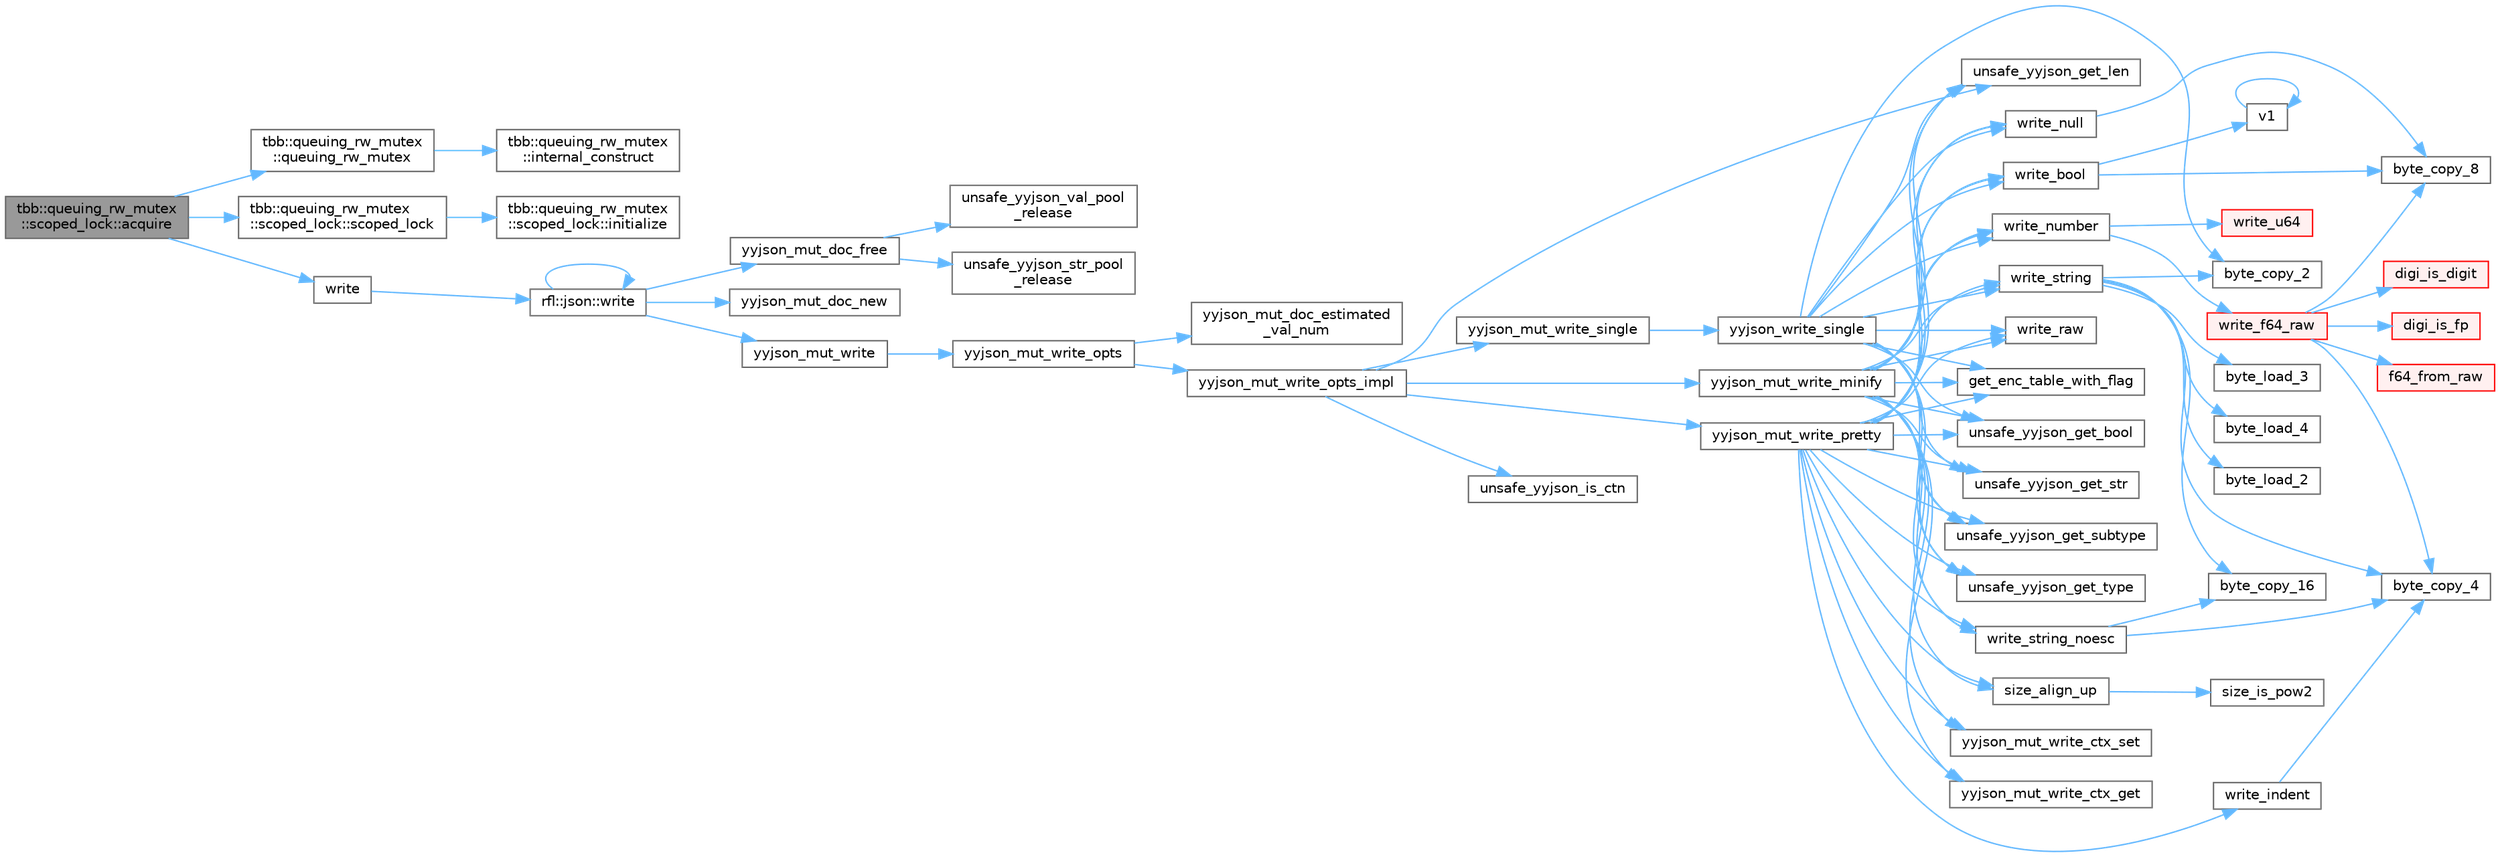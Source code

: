 digraph "tbb::queuing_rw_mutex::scoped_lock::acquire"
{
 // LATEX_PDF_SIZE
  bgcolor="transparent";
  edge [fontname=Helvetica,fontsize=10,labelfontname=Helvetica,labelfontsize=10];
  node [fontname=Helvetica,fontsize=10,shape=box,height=0.2,width=0.4];
  rankdir="LR";
  Node1 [id="Node000001",label="tbb::queuing_rw_mutex\l::scoped_lock::acquire",height=0.2,width=0.4,color="gray40", fillcolor="grey60", style="filled", fontcolor="black",tooltip="Acquire lock on given mutex."];
  Node1 -> Node2 [id="edge1_Node000001_Node000002",color="steelblue1",style="solid",tooltip=" "];
  Node2 [id="Node000002",label="tbb::queuing_rw_mutex\l::queuing_rw_mutex",height=0.2,width=0.4,color="grey40", fillcolor="white", style="filled",URL="$classtbb_1_1queuing__rw__mutex.html#a23de1ac415b6f54b778c8fd6ec6073e0",tooltip="Construct unacquired mutex."];
  Node2 -> Node3 [id="edge2_Node000002_Node000003",color="steelblue1",style="solid",tooltip=" "];
  Node3 [id="Node000003",label="tbb::queuing_rw_mutex\l::internal_construct",height=0.2,width=0.4,color="grey40", fillcolor="white", style="filled",URL="$classtbb_1_1queuing__rw__mutex.html#af0d7ca1c9b3aeb7d16baf16e0da3ce6a",tooltip=" "];
  Node1 -> Node4 [id="edge3_Node000001_Node000004",color="steelblue1",style="solid",tooltip=" "];
  Node4 [id="Node000004",label="tbb::queuing_rw_mutex\l::scoped_lock::scoped_lock",height=0.2,width=0.4,color="grey40", fillcolor="white", style="filled",URL="$classtbb_1_1queuing__rw__mutex_1_1scoped__lock.html#a1ae3792726dcff8da1f2c5366fb2b754",tooltip="Construct lock that has not acquired a mutex."];
  Node4 -> Node5 [id="edge4_Node000004_Node000005",color="steelblue1",style="solid",tooltip=" "];
  Node5 [id="Node000005",label="tbb::queuing_rw_mutex\l::scoped_lock::initialize",height=0.2,width=0.4,color="grey40", fillcolor="white", style="filled",URL="$classtbb_1_1queuing__rw__mutex_1_1scoped__lock.html#a080c26691aad8bac8947724114e5f664",tooltip="Initialize fields to mean \"no lock held\"."];
  Node1 -> Node6 [id="edge5_Node000001_Node000006",color="steelblue1",style="solid",tooltip=" "];
  Node6 [id="Node000006",label="write",height=0.2,width=0.4,color="grey40", fillcolor="white", style="filled",URL="$json_2write__and__read_8hpp.html#a8d72d49ed34d37da786334a55f22b909",tooltip=" "];
  Node6 -> Node7 [id="edge6_Node000006_Node000007",color="steelblue1",style="solid",tooltip=" "];
  Node7 [id="Node000007",label="rfl::json::write",height=0.2,width=0.4,color="grey40", fillcolor="white", style="filled",URL="$namespacerfl_1_1json.html#af39a23539424555b8c970d12a58e547f",tooltip="Returns a JSON string."];
  Node7 -> Node7 [id="edge7_Node000007_Node000007",color="steelblue1",style="solid",tooltip=" "];
  Node7 -> Node8 [id="edge8_Node000007_Node000008",color="steelblue1",style="solid",tooltip=" "];
  Node8 [id="Node000008",label="yyjson_mut_doc_free",height=0.2,width=0.4,color="grey40", fillcolor="white", style="filled",URL="$yyjson_8c.html#a473b53dd223f25a117a6fe3b543bfdb1",tooltip=" "];
  Node8 -> Node9 [id="edge9_Node000008_Node000009",color="steelblue1",style="solid",tooltip=" "];
  Node9 [id="Node000009",label="unsafe_yyjson_str_pool\l_release",height=0.2,width=0.4,color="grey40", fillcolor="white", style="filled",URL="$yyjson_8c.html#a68827985804124f8d26d256b07877cf9",tooltip=" "];
  Node8 -> Node10 [id="edge10_Node000008_Node000010",color="steelblue1",style="solid",tooltip=" "];
  Node10 [id="Node000010",label="unsafe_yyjson_val_pool\l_release",height=0.2,width=0.4,color="grey40", fillcolor="white", style="filled",URL="$yyjson_8c.html#a423ab190d8ce947af71ff1a45ab76805",tooltip=" "];
  Node7 -> Node11 [id="edge11_Node000007_Node000011",color="steelblue1",style="solid",tooltip=" "];
  Node11 [id="Node000011",label="yyjson_mut_doc_new",height=0.2,width=0.4,color="grey40", fillcolor="white", style="filled",URL="$yyjson_8c.html#a94a8c1c5f4e47e11e268d7f4c0e4cb1a",tooltip=" "];
  Node7 -> Node12 [id="edge12_Node000007_Node000012",color="steelblue1",style="solid",tooltip=" "];
  Node12 [id="Node000012",label="yyjson_mut_write",height=0.2,width=0.4,color="grey40", fillcolor="white", style="filled",URL="$yyjson_8h.html#a881e2ee3f487385810829df8bc675f1f",tooltip=" "];
  Node12 -> Node13 [id="edge13_Node000012_Node000013",color="steelblue1",style="solid",tooltip=" "];
  Node13 [id="Node000013",label="yyjson_mut_write_opts",height=0.2,width=0.4,color="grey40", fillcolor="white", style="filled",URL="$yyjson_8c.html#a43932e149602ddfcd9257648ea36e553",tooltip=" "];
  Node13 -> Node14 [id="edge14_Node000013_Node000014",color="steelblue1",style="solid",tooltip=" "];
  Node14 [id="Node000014",label="yyjson_mut_doc_estimated\l_val_num",height=0.2,width=0.4,color="grey40", fillcolor="white", style="filled",URL="$yyjson_8c.html#ac9cfbe501c1317baf92c53571c7333ee",tooltip=" "];
  Node13 -> Node15 [id="edge15_Node000013_Node000015",color="steelblue1",style="solid",tooltip=" "];
  Node15 [id="Node000015",label="yyjson_mut_write_opts_impl",height=0.2,width=0.4,color="grey40", fillcolor="white", style="filled",URL="$yyjson_8c.html#a9419498fed912dda63693d15ff91c74c",tooltip=" "];
  Node15 -> Node16 [id="edge16_Node000015_Node000016",color="steelblue1",style="solid",tooltip=" "];
  Node16 [id="Node000016",label="unsafe_yyjson_get_len",height=0.2,width=0.4,color="grey40", fillcolor="white", style="filled",URL="$yyjson_8h.html#a445bf8a7f9981e4797bf95db944ddf8f",tooltip=" "];
  Node15 -> Node17 [id="edge17_Node000015_Node000017",color="steelblue1",style="solid",tooltip=" "];
  Node17 [id="Node000017",label="unsafe_yyjson_is_ctn",height=0.2,width=0.4,color="grey40", fillcolor="white", style="filled",URL="$yyjson_8h.html#afe1e8995e63d29297d569c4a848bf5a2",tooltip=" "];
  Node15 -> Node18 [id="edge18_Node000015_Node000018",color="steelblue1",style="solid",tooltip=" "];
  Node18 [id="Node000018",label="yyjson_mut_write_minify",height=0.2,width=0.4,color="grey40", fillcolor="white", style="filled",URL="$yyjson_8c.html#a41b0f7caeaed5e6075fdbad6e37daa44",tooltip=" "];
  Node18 -> Node19 [id="edge19_Node000018_Node000019",color="steelblue1",style="solid",tooltip=" "];
  Node19 [id="Node000019",label="get_enc_table_with_flag",height=0.2,width=0.4,color="grey40", fillcolor="white", style="filled",URL="$yyjson_8c.html#a4b810e39a1c70f479ea48f4b6be239b0",tooltip=" "];
  Node18 -> Node20 [id="edge20_Node000018_Node000020",color="steelblue1",style="solid",tooltip=" "];
  Node20 [id="Node000020",label="size_align_up",height=0.2,width=0.4,color="grey40", fillcolor="white", style="filled",URL="$yyjson_8c.html#aee0ecba3f0e01a145a4bd084c40b53b6",tooltip=" "];
  Node20 -> Node21 [id="edge21_Node000020_Node000021",color="steelblue1",style="solid",tooltip=" "];
  Node21 [id="Node000021",label="size_is_pow2",height=0.2,width=0.4,color="grey40", fillcolor="white", style="filled",URL="$yyjson_8c.html#a9c435a75a5fc566d5382ba2646704a18",tooltip=" "];
  Node18 -> Node22 [id="edge22_Node000018_Node000022",color="steelblue1",style="solid",tooltip=" "];
  Node22 [id="Node000022",label="unsafe_yyjson_get_bool",height=0.2,width=0.4,color="grey40", fillcolor="white", style="filled",URL="$yyjson_8h.html#a3ef8c1e13a7f67eead2d945125769f90",tooltip=" "];
  Node18 -> Node16 [id="edge23_Node000018_Node000016",color="steelblue1",style="solid",tooltip=" "];
  Node18 -> Node23 [id="edge24_Node000018_Node000023",color="steelblue1",style="solid",tooltip=" "];
  Node23 [id="Node000023",label="unsafe_yyjson_get_str",height=0.2,width=0.4,color="grey40", fillcolor="white", style="filled",URL="$yyjson_8h.html#a879b3c14194afd5b60d663640998c020",tooltip=" "];
  Node18 -> Node24 [id="edge25_Node000018_Node000024",color="steelblue1",style="solid",tooltip=" "];
  Node24 [id="Node000024",label="unsafe_yyjson_get_subtype",height=0.2,width=0.4,color="grey40", fillcolor="white", style="filled",URL="$yyjson_8h.html#a735848e46f26bfe3dfb333c7f890205e",tooltip=" "];
  Node18 -> Node25 [id="edge26_Node000018_Node000025",color="steelblue1",style="solid",tooltip=" "];
  Node25 [id="Node000025",label="unsafe_yyjson_get_type",height=0.2,width=0.4,color="grey40", fillcolor="white", style="filled",URL="$yyjson_8h.html#a25aa2b2a33dccb9af7da4576b3cbe6ab",tooltip=" "];
  Node18 -> Node26 [id="edge27_Node000018_Node000026",color="steelblue1",style="solid",tooltip=" "];
  Node26 [id="Node000026",label="write_bool",height=0.2,width=0.4,color="grey40", fillcolor="white", style="filled",URL="$yyjson_8c.html#a8f48aafc5963521f3da75e2448f0d084",tooltip=" "];
  Node26 -> Node27 [id="edge28_Node000026_Node000027",color="steelblue1",style="solid",tooltip=" "];
  Node27 [id="Node000027",label="byte_copy_8",height=0.2,width=0.4,color="grey40", fillcolor="white", style="filled",URL="$yyjson_8c.html#a03dd49c937c12d9a85deaac184d25eb9",tooltip=" "];
  Node26 -> Node28 [id="edge29_Node000026_Node000028",color="steelblue1",style="solid",tooltip=" "];
  Node28 [id="Node000028",label="v1",height=0.2,width=0.4,color="grey40", fillcolor="white", style="filled",URL="$_tutorial___reshape_mat2_vec_8cpp.html#a10bd710692c91bc238f2e1da77730678",tooltip=" "];
  Node28 -> Node28 [id="edge30_Node000028_Node000028",color="steelblue1",style="solid",tooltip=" "];
  Node18 -> Node29 [id="edge31_Node000018_Node000029",color="steelblue1",style="solid",tooltip=" "];
  Node29 [id="Node000029",label="write_null",height=0.2,width=0.4,color="grey40", fillcolor="white", style="filled",URL="$yyjson_8c.html#a9ab2502373a7c2ad7decc10b76c47043",tooltip=" "];
  Node29 -> Node27 [id="edge32_Node000029_Node000027",color="steelblue1",style="solid",tooltip=" "];
  Node18 -> Node30 [id="edge33_Node000018_Node000030",color="steelblue1",style="solid",tooltip=" "];
  Node30 [id="Node000030",label="write_number",height=0.2,width=0.4,color="grey40", fillcolor="white", style="filled",URL="$yyjson_8c.html#a7a6eb98c82d060a1b4b1b25ae9169770",tooltip=" "];
  Node30 -> Node31 [id="edge34_Node000030_Node000031",color="steelblue1",style="solid",tooltip=" "];
  Node31 [id="Node000031",label="write_f64_raw",height=0.2,width=0.4,color="red", fillcolor="#FFF0F0", style="filled",URL="$yyjson_8c.html#a429024eddbd3335464adf309aef2db7f",tooltip=" "];
  Node31 -> Node32 [id="edge35_Node000031_Node000032",color="steelblue1",style="solid",tooltip=" "];
  Node32 [id="Node000032",label="byte_copy_4",height=0.2,width=0.4,color="grey40", fillcolor="white", style="filled",URL="$yyjson_8c.html#a98219967baeab34ab615b4ccda0df146",tooltip=" "];
  Node31 -> Node27 [id="edge36_Node000031_Node000027",color="steelblue1",style="solid",tooltip=" "];
  Node31 -> Node33 [id="edge37_Node000031_Node000033",color="steelblue1",style="solid",tooltip=" "];
  Node33 [id="Node000033",label="digi_is_digit",height=0.2,width=0.4,color="red", fillcolor="#FFF0F0", style="filled",URL="$yyjson_8c.html#ac16e36c200b16a17041aac1ed37276d7",tooltip=" "];
  Node31 -> Node35 [id="edge38_Node000031_Node000035",color="steelblue1",style="solid",tooltip=" "];
  Node35 [id="Node000035",label="digi_is_fp",height=0.2,width=0.4,color="red", fillcolor="#FFF0F0", style="filled",URL="$yyjson_8c.html#ac38bca46c8cbb1107ca4188d2eb4fcbe",tooltip=" "];
  Node31 -> Node36 [id="edge39_Node000031_Node000036",color="steelblue1",style="solid",tooltip=" "];
  Node36 [id="Node000036",label="f64_from_raw",height=0.2,width=0.4,color="red", fillcolor="#FFF0F0", style="filled",URL="$yyjson_8c.html#a7d61d2afe6fefb1935af9086d95ee8a8",tooltip=" "];
  Node30 -> Node68 [id="edge40_Node000030_Node000068",color="steelblue1",style="solid",tooltip=" "];
  Node68 [id="Node000068",label="write_u64",height=0.2,width=0.4,color="red", fillcolor="#FFF0F0", style="filled",URL="$yyjson_8c.html#aa2f06c8a20b378eb29cfe95d0af5c95e",tooltip=" "];
  Node18 -> Node74 [id="edge41_Node000018_Node000074",color="steelblue1",style="solid",tooltip=" "];
  Node74 [id="Node000074",label="write_raw",height=0.2,width=0.4,color="grey40", fillcolor="white", style="filled",URL="$yyjson_8c.html#a595a43099038f73ab0af2b4209b1f0fd",tooltip=" "];
  Node18 -> Node75 [id="edge42_Node000018_Node000075",color="steelblue1",style="solid",tooltip=" "];
  Node75 [id="Node000075",label="write_string",height=0.2,width=0.4,color="grey40", fillcolor="white", style="filled",URL="$yyjson_8c.html#a1aadf662e6fc22a6419db27146e38472",tooltip=" "];
  Node75 -> Node76 [id="edge43_Node000075_Node000076",color="steelblue1",style="solid",tooltip=" "];
  Node76 [id="Node000076",label="byte_copy_16",height=0.2,width=0.4,color="grey40", fillcolor="white", style="filled",URL="$yyjson_8c.html#a1720d43cc1ae5984a4e5751dbe7301a0",tooltip=" "];
  Node75 -> Node70 [id="edge44_Node000075_Node000070",color="steelblue1",style="solid",tooltip=" "];
  Node70 [id="Node000070",label="byte_copy_2",height=0.2,width=0.4,color="grey40", fillcolor="white", style="filled",URL="$yyjson_8c.html#ac6a11726824f52b6413a67488f5a3152",tooltip=" "];
  Node75 -> Node32 [id="edge45_Node000075_Node000032",color="steelblue1",style="solid",tooltip=" "];
  Node75 -> Node77 [id="edge46_Node000075_Node000077",color="steelblue1",style="solid",tooltip=" "];
  Node77 [id="Node000077",label="byte_load_2",height=0.2,width=0.4,color="grey40", fillcolor="white", style="filled",URL="$yyjson_8c.html#abd106e94ebb52b1b9c0e79e2246f24bd",tooltip=" "];
  Node75 -> Node78 [id="edge47_Node000075_Node000078",color="steelblue1",style="solid",tooltip=" "];
  Node78 [id="Node000078",label="byte_load_3",height=0.2,width=0.4,color="grey40", fillcolor="white", style="filled",URL="$yyjson_8c.html#a31005a45113248534b4ae663dc0a85f3",tooltip=" "];
  Node75 -> Node79 [id="edge48_Node000075_Node000079",color="steelblue1",style="solid",tooltip=" "];
  Node79 [id="Node000079",label="byte_load_4",height=0.2,width=0.4,color="grey40", fillcolor="white", style="filled",URL="$yyjson_8c.html#a87c460a03bebacd0dcdad97440488c2b",tooltip=" "];
  Node18 -> Node80 [id="edge49_Node000018_Node000080",color="steelblue1",style="solid",tooltip=" "];
  Node80 [id="Node000080",label="write_string_noesc",height=0.2,width=0.4,color="grey40", fillcolor="white", style="filled",URL="$yyjson_8c.html#ab1d27351bed7d1f6f632f75dcf9846de",tooltip=" "];
  Node80 -> Node76 [id="edge50_Node000080_Node000076",color="steelblue1",style="solid",tooltip=" "];
  Node80 -> Node32 [id="edge51_Node000080_Node000032",color="steelblue1",style="solid",tooltip=" "];
  Node18 -> Node81 [id="edge52_Node000018_Node000081",color="steelblue1",style="solid",tooltip=" "];
  Node81 [id="Node000081",label="yyjson_mut_write_ctx_get",height=0.2,width=0.4,color="grey40", fillcolor="white", style="filled",URL="$yyjson_8c.html#a7330d6789bda008b50a3a964e17629c4",tooltip=" "];
  Node18 -> Node82 [id="edge53_Node000018_Node000082",color="steelblue1",style="solid",tooltip=" "];
  Node82 [id="Node000082",label="yyjson_mut_write_ctx_set",height=0.2,width=0.4,color="grey40", fillcolor="white", style="filled",URL="$yyjson_8c.html#ad170c12cec69275d5f79d760bd3b1a0a",tooltip=" "];
  Node15 -> Node83 [id="edge54_Node000015_Node000083",color="steelblue1",style="solid",tooltip=" "];
  Node83 [id="Node000083",label="yyjson_mut_write_pretty",height=0.2,width=0.4,color="grey40", fillcolor="white", style="filled",URL="$yyjson_8c.html#a5bd41dfbb867b6521e1f7571f3615b0f",tooltip=" "];
  Node83 -> Node19 [id="edge55_Node000083_Node000019",color="steelblue1",style="solid",tooltip=" "];
  Node83 -> Node20 [id="edge56_Node000083_Node000020",color="steelblue1",style="solid",tooltip=" "];
  Node83 -> Node22 [id="edge57_Node000083_Node000022",color="steelblue1",style="solid",tooltip=" "];
  Node83 -> Node16 [id="edge58_Node000083_Node000016",color="steelblue1",style="solid",tooltip=" "];
  Node83 -> Node23 [id="edge59_Node000083_Node000023",color="steelblue1",style="solid",tooltip=" "];
  Node83 -> Node24 [id="edge60_Node000083_Node000024",color="steelblue1",style="solid",tooltip=" "];
  Node83 -> Node25 [id="edge61_Node000083_Node000025",color="steelblue1",style="solid",tooltip=" "];
  Node83 -> Node26 [id="edge62_Node000083_Node000026",color="steelblue1",style="solid",tooltip=" "];
  Node83 -> Node84 [id="edge63_Node000083_Node000084",color="steelblue1",style="solid",tooltip=" "];
  Node84 [id="Node000084",label="write_indent",height=0.2,width=0.4,color="grey40", fillcolor="white", style="filled",URL="$yyjson_8c.html#ac6e21689f9ccf3981672a321d7d02e47",tooltip=" "];
  Node84 -> Node32 [id="edge64_Node000084_Node000032",color="steelblue1",style="solid",tooltip=" "];
  Node83 -> Node29 [id="edge65_Node000083_Node000029",color="steelblue1",style="solid",tooltip=" "];
  Node83 -> Node30 [id="edge66_Node000083_Node000030",color="steelblue1",style="solid",tooltip=" "];
  Node83 -> Node74 [id="edge67_Node000083_Node000074",color="steelblue1",style="solid",tooltip=" "];
  Node83 -> Node75 [id="edge68_Node000083_Node000075",color="steelblue1",style="solid",tooltip=" "];
  Node83 -> Node80 [id="edge69_Node000083_Node000080",color="steelblue1",style="solid",tooltip=" "];
  Node83 -> Node81 [id="edge70_Node000083_Node000081",color="steelblue1",style="solid",tooltip=" "];
  Node83 -> Node82 [id="edge71_Node000083_Node000082",color="steelblue1",style="solid",tooltip=" "];
  Node15 -> Node85 [id="edge72_Node000015_Node000085",color="steelblue1",style="solid",tooltip=" "];
  Node85 [id="Node000085",label="yyjson_mut_write_single",height=0.2,width=0.4,color="grey40", fillcolor="white", style="filled",URL="$yyjson_8c.html#a6453eece4aede41c7d909075ad2980e0",tooltip=" "];
  Node85 -> Node86 [id="edge73_Node000085_Node000086",color="steelblue1",style="solid",tooltip=" "];
  Node86 [id="Node000086",label="yyjson_write_single",height=0.2,width=0.4,color="grey40", fillcolor="white", style="filled",URL="$yyjson_8c.html#a083e9d39ef4daa8ddc5c6474ccf5e468",tooltip=" "];
  Node86 -> Node70 [id="edge74_Node000086_Node000070",color="steelblue1",style="solid",tooltip=" "];
  Node86 -> Node19 [id="edge75_Node000086_Node000019",color="steelblue1",style="solid",tooltip=" "];
  Node86 -> Node22 [id="edge76_Node000086_Node000022",color="steelblue1",style="solid",tooltip=" "];
  Node86 -> Node16 [id="edge77_Node000086_Node000016",color="steelblue1",style="solid",tooltip=" "];
  Node86 -> Node23 [id="edge78_Node000086_Node000023",color="steelblue1",style="solid",tooltip=" "];
  Node86 -> Node24 [id="edge79_Node000086_Node000024",color="steelblue1",style="solid",tooltip=" "];
  Node86 -> Node25 [id="edge80_Node000086_Node000025",color="steelblue1",style="solid",tooltip=" "];
  Node86 -> Node26 [id="edge81_Node000086_Node000026",color="steelblue1",style="solid",tooltip=" "];
  Node86 -> Node29 [id="edge82_Node000086_Node000029",color="steelblue1",style="solid",tooltip=" "];
  Node86 -> Node30 [id="edge83_Node000086_Node000030",color="steelblue1",style="solid",tooltip=" "];
  Node86 -> Node74 [id="edge84_Node000086_Node000074",color="steelblue1",style="solid",tooltip=" "];
  Node86 -> Node75 [id="edge85_Node000086_Node000075",color="steelblue1",style="solid",tooltip=" "];
  Node86 -> Node80 [id="edge86_Node000086_Node000080",color="steelblue1",style="solid",tooltip=" "];
}

